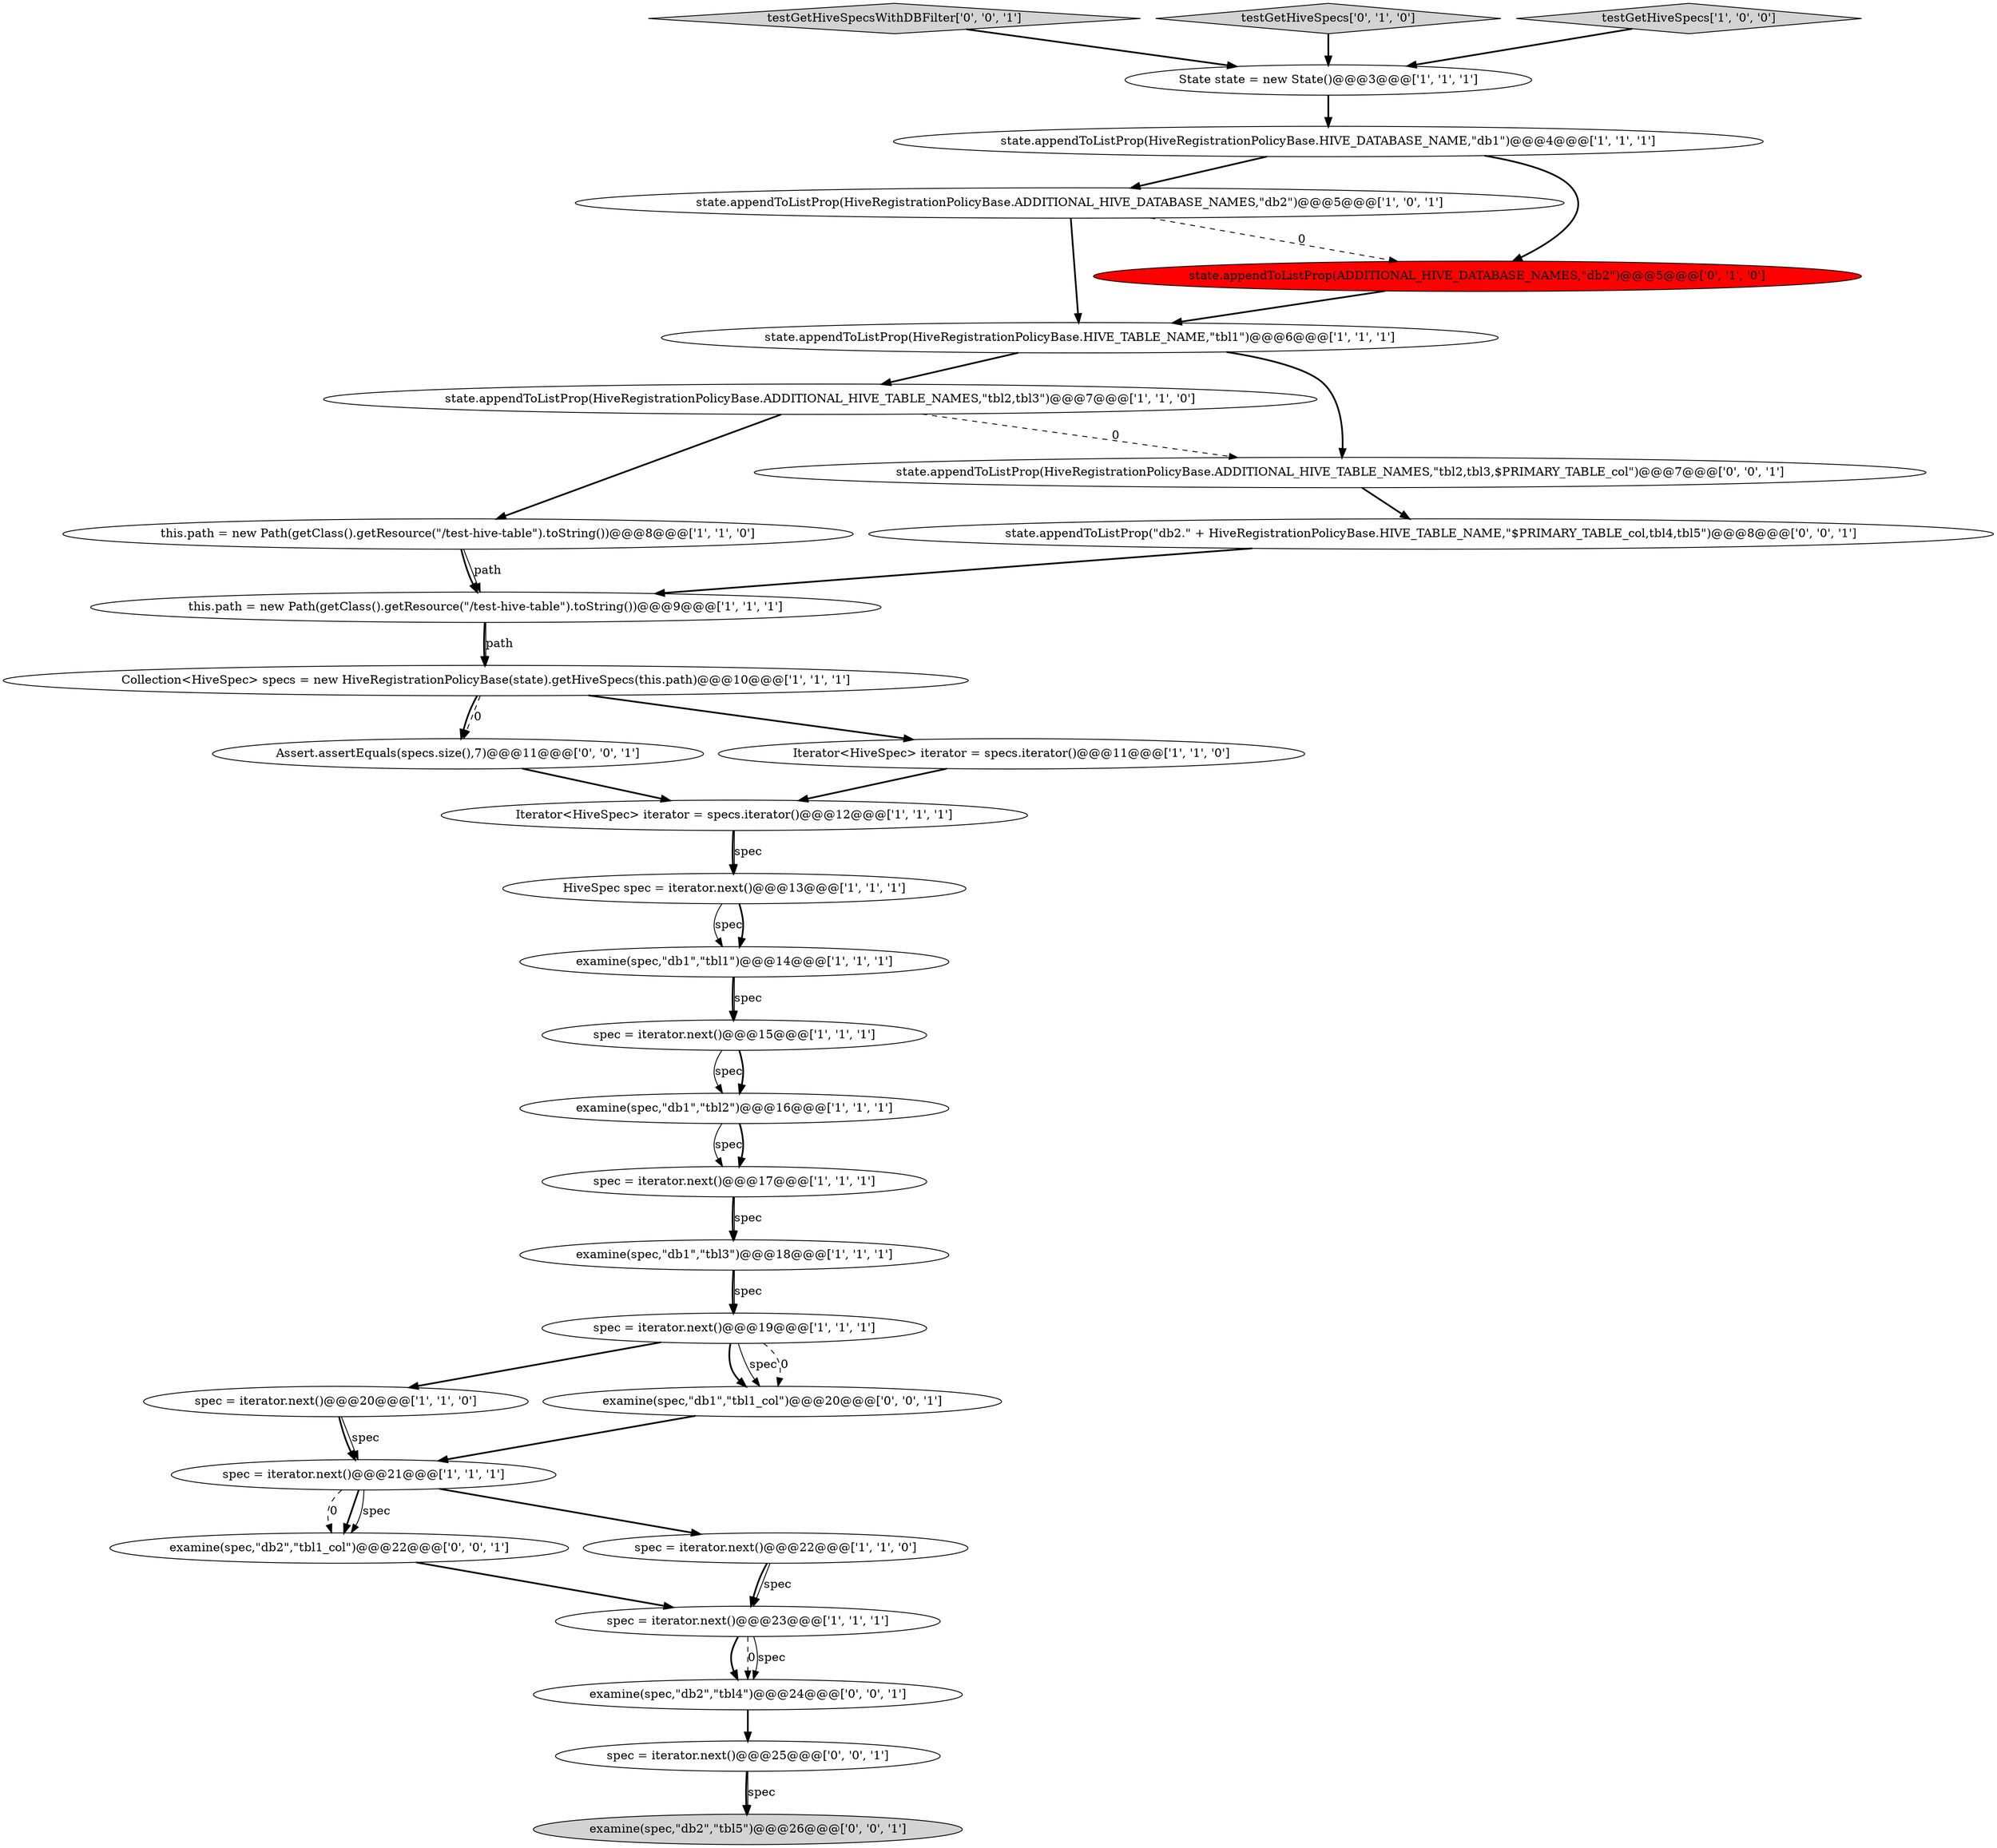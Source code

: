 digraph {
4 [style = filled, label = "spec = iterator.next()@@@17@@@['1', '1', '1']", fillcolor = white, shape = ellipse image = "AAA0AAABBB1BBB"];
27 [style = filled, label = "examine(spec,\"db2\",\"tbl1_col\")@@@22@@@['0', '0', '1']", fillcolor = white, shape = ellipse image = "AAA0AAABBB3BBB"];
5 [style = filled, label = "Collection<HiveSpec> specs = new HiveRegistrationPolicyBase(state).getHiveSpecs(this.path)@@@10@@@['1', '1', '1']", fillcolor = white, shape = ellipse image = "AAA0AAABBB1BBB"];
13 [style = filled, label = "spec = iterator.next()@@@15@@@['1', '1', '1']", fillcolor = white, shape = ellipse image = "AAA0AAABBB1BBB"];
25 [style = filled, label = "examine(spec,\"db2\",\"tbl4\")@@@24@@@['0', '0', '1']", fillcolor = white, shape = ellipse image = "AAA0AAABBB3BBB"];
14 [style = filled, label = "spec = iterator.next()@@@23@@@['1', '1', '1']", fillcolor = white, shape = ellipse image = "AAA0AAABBB1BBB"];
30 [style = filled, label = "examine(spec,\"db2\",\"tbl5\")@@@26@@@['0', '0', '1']", fillcolor = lightgray, shape = ellipse image = "AAA0AAABBB3BBB"];
9 [style = filled, label = "examine(spec,\"db1\",\"tbl3\")@@@18@@@['1', '1', '1']", fillcolor = white, shape = ellipse image = "AAA0AAABBB1BBB"];
6 [style = filled, label = "examine(spec,\"db1\",\"tbl2\")@@@16@@@['1', '1', '1']", fillcolor = white, shape = ellipse image = "AAA0AAABBB1BBB"];
10 [style = filled, label = "State state = new State()@@@3@@@['1', '1', '1']", fillcolor = white, shape = ellipse image = "AAA0AAABBB1BBB"];
18 [style = filled, label = "HiveSpec spec = iterator.next()@@@13@@@['1', '1', '1']", fillcolor = white, shape = ellipse image = "AAA0AAABBB1BBB"];
32 [style = filled, label = "testGetHiveSpecsWithDBFilter['0', '0', '1']", fillcolor = lightgray, shape = diamond image = "AAA0AAABBB3BBB"];
1 [style = filled, label = "this.path = new Path(getClass().getResource(\"/test-hive-table\").toString())@@@9@@@['1', '1', '1']", fillcolor = white, shape = ellipse image = "AAA0AAABBB1BBB"];
22 [style = filled, label = "testGetHiveSpecs['0', '1', '0']", fillcolor = lightgray, shape = diamond image = "AAA0AAABBB2BBB"];
31 [style = filled, label = "state.appendToListProp(\"db2.\" + HiveRegistrationPolicyBase.HIVE_TABLE_NAME,\"$PRIMARY_TABLE_col,tbl4,tbl5\")@@@8@@@['0', '0', '1']", fillcolor = white, shape = ellipse image = "AAA0AAABBB3BBB"];
0 [style = filled, label = "state.appendToListProp(HiveRegistrationPolicyBase.HIVE_DATABASE_NAME,\"db1\")@@@4@@@['1', '1', '1']", fillcolor = white, shape = ellipse image = "AAA0AAABBB1BBB"];
8 [style = filled, label = "spec = iterator.next()@@@19@@@['1', '1', '1']", fillcolor = white, shape = ellipse image = "AAA0AAABBB1BBB"];
2 [style = filled, label = "this.path = new Path(getClass().getResource(\"/test-hive-table\").toString())@@@8@@@['1', '1', '0']", fillcolor = white, shape = ellipse image = "AAA0AAABBB1BBB"];
11 [style = filled, label = "spec = iterator.next()@@@22@@@['1', '1', '0']", fillcolor = white, shape = ellipse image = "AAA0AAABBB1BBB"];
19 [style = filled, label = "spec = iterator.next()@@@21@@@['1', '1', '1']", fillcolor = white, shape = ellipse image = "AAA0AAABBB1BBB"];
12 [style = filled, label = "testGetHiveSpecs['1', '0', '0']", fillcolor = lightgray, shape = diamond image = "AAA0AAABBB1BBB"];
20 [style = filled, label = "examine(spec,\"db1\",\"tbl1\")@@@14@@@['1', '1', '1']", fillcolor = white, shape = ellipse image = "AAA0AAABBB1BBB"];
16 [style = filled, label = "Iterator<HiveSpec> iterator = specs.iterator()@@@12@@@['1', '1', '1']", fillcolor = white, shape = ellipse image = "AAA0AAABBB1BBB"];
24 [style = filled, label = "spec = iterator.next()@@@25@@@['0', '0', '1']", fillcolor = white, shape = ellipse image = "AAA0AAABBB3BBB"];
29 [style = filled, label = "Assert.assertEquals(specs.size(),7)@@@11@@@['0', '0', '1']", fillcolor = white, shape = ellipse image = "AAA0AAABBB3BBB"];
7 [style = filled, label = "state.appendToListProp(HiveRegistrationPolicyBase.HIVE_TABLE_NAME,\"tbl1\")@@@6@@@['1', '1', '1']", fillcolor = white, shape = ellipse image = "AAA0AAABBB1BBB"];
21 [style = filled, label = "state.appendToListProp(HiveRegistrationPolicyBase.ADDITIONAL_HIVE_DATABASE_NAMES,\"db2\")@@@5@@@['1', '0', '1']", fillcolor = white, shape = ellipse image = "AAA0AAABBB1BBB"];
3 [style = filled, label = "Iterator<HiveSpec> iterator = specs.iterator()@@@11@@@['1', '1', '0']", fillcolor = white, shape = ellipse image = "AAA0AAABBB1BBB"];
17 [style = filled, label = "state.appendToListProp(HiveRegistrationPolicyBase.ADDITIONAL_HIVE_TABLE_NAMES,\"tbl2,tbl3\")@@@7@@@['1', '1', '0']", fillcolor = white, shape = ellipse image = "AAA0AAABBB1BBB"];
23 [style = filled, label = "state.appendToListProp(ADDITIONAL_HIVE_DATABASE_NAMES,\"db2\")@@@5@@@['0', '1', '0']", fillcolor = red, shape = ellipse image = "AAA1AAABBB2BBB"];
26 [style = filled, label = "state.appendToListProp(HiveRegistrationPolicyBase.ADDITIONAL_HIVE_TABLE_NAMES,\"tbl2,tbl3,$PRIMARY_TABLE_col\")@@@7@@@['0', '0', '1']", fillcolor = white, shape = ellipse image = "AAA0AAABBB3BBB"];
15 [style = filled, label = "spec = iterator.next()@@@20@@@['1', '1', '0']", fillcolor = white, shape = ellipse image = "AAA0AAABBB1BBB"];
28 [style = filled, label = "examine(spec,\"db1\",\"tbl1_col\")@@@20@@@['0', '0', '1']", fillcolor = white, shape = ellipse image = "AAA0AAABBB3BBB"];
1->5 [style = bold, label=""];
5->3 [style = bold, label=""];
4->9 [style = bold, label=""];
5->29 [style = bold, label=""];
8->28 [style = bold, label=""];
19->27 [style = dashed, label="0"];
16->18 [style = bold, label=""];
20->13 [style = bold, label=""];
7->17 [style = bold, label=""];
8->15 [style = bold, label=""];
14->25 [style = bold, label=""];
6->4 [style = solid, label="spec"];
27->14 [style = bold, label=""];
18->20 [style = solid, label="spec"];
11->14 [style = bold, label=""];
13->6 [style = solid, label="spec"];
14->25 [style = dashed, label="0"];
2->1 [style = bold, label=""];
19->11 [style = bold, label=""];
0->21 [style = bold, label=""];
31->1 [style = bold, label=""];
5->29 [style = dashed, label="0"];
8->28 [style = solid, label="spec"];
3->16 [style = bold, label=""];
8->28 [style = dashed, label="0"];
15->19 [style = bold, label=""];
9->8 [style = bold, label=""];
32->10 [style = bold, label=""];
16->18 [style = solid, label="spec"];
24->30 [style = bold, label=""];
7->26 [style = bold, label=""];
6->4 [style = bold, label=""];
18->20 [style = bold, label=""];
25->24 [style = bold, label=""];
26->31 [style = bold, label=""];
12->10 [style = bold, label=""];
0->23 [style = bold, label=""];
17->2 [style = bold, label=""];
19->27 [style = bold, label=""];
10->0 [style = bold, label=""];
20->13 [style = solid, label="spec"];
22->10 [style = bold, label=""];
28->19 [style = bold, label=""];
4->9 [style = solid, label="spec"];
2->1 [style = solid, label="path"];
21->7 [style = bold, label=""];
24->30 [style = solid, label="spec"];
17->26 [style = dashed, label="0"];
23->7 [style = bold, label=""];
19->27 [style = solid, label="spec"];
15->19 [style = solid, label="spec"];
13->6 [style = bold, label=""];
21->23 [style = dashed, label="0"];
11->14 [style = solid, label="spec"];
1->5 [style = solid, label="path"];
29->16 [style = bold, label=""];
14->25 [style = solid, label="spec"];
9->8 [style = solid, label="spec"];
}
